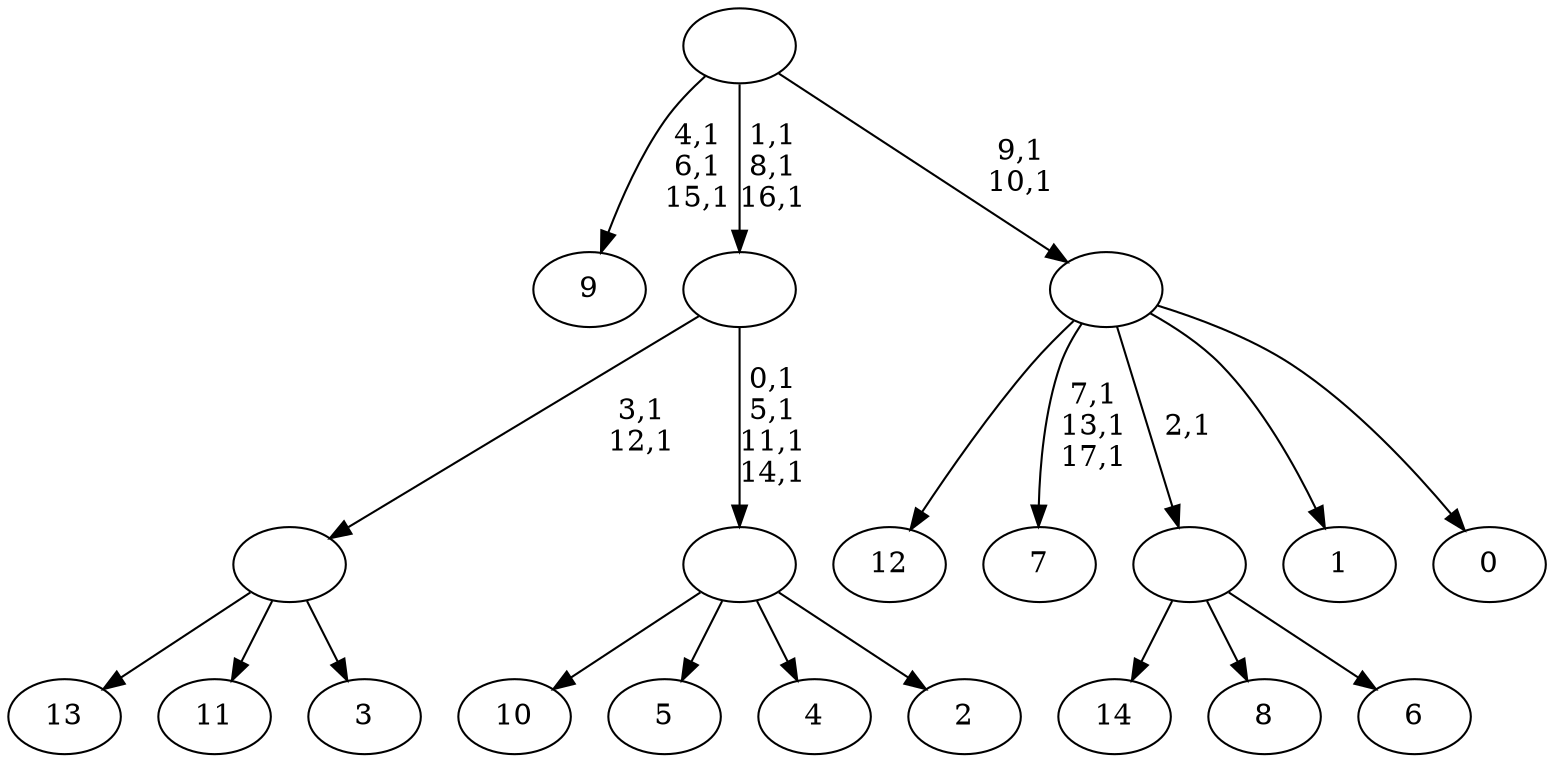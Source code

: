 digraph T {
	33 [label="14"]
	32 [label="13"]
	31 [label="12"]
	30 [label="11"]
	29 [label="10"]
	28 [label="9"]
	24 [label="8"]
	23 [label="7"]
	19 [label="6"]
	18 [label=""]
	17 [label="5"]
	16 [label="4"]
	15 [label="3"]
	14 [label=""]
	12 [label="2"]
	11 [label=""]
	7 [label=""]
	4 [label="1"]
	3 [label="0"]
	2 [label=""]
	0 [label=""]
	18 -> 33 [label=""]
	18 -> 24 [label=""]
	18 -> 19 [label=""]
	14 -> 32 [label=""]
	14 -> 30 [label=""]
	14 -> 15 [label=""]
	11 -> 29 [label=""]
	11 -> 17 [label=""]
	11 -> 16 [label=""]
	11 -> 12 [label=""]
	7 -> 11 [label="0,1\n5,1\n11,1\n14,1"]
	7 -> 14 [label="3,1\n12,1"]
	2 -> 23 [label="7,1\n13,1\n17,1"]
	2 -> 31 [label=""]
	2 -> 18 [label="2,1"]
	2 -> 4 [label=""]
	2 -> 3 [label=""]
	0 -> 2 [label="9,1\n10,1"]
	0 -> 7 [label="1,1\n8,1\n16,1"]
	0 -> 28 [label="4,1\n6,1\n15,1"]
}
